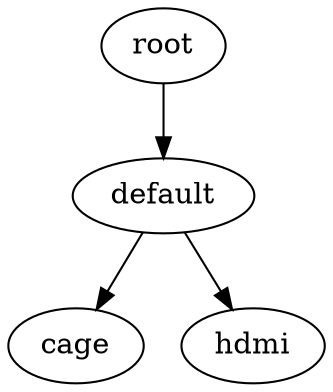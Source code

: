 digraph default {
    root_1 [label="root"];
    default_2 [label="default"];
    cage_3 [label="cage"];
    hdmi_4 [label="hdmi"];
    root_1 -> default_2;
    default_2 -> cage_3;
    default_2 -> hdmi_4;
}
